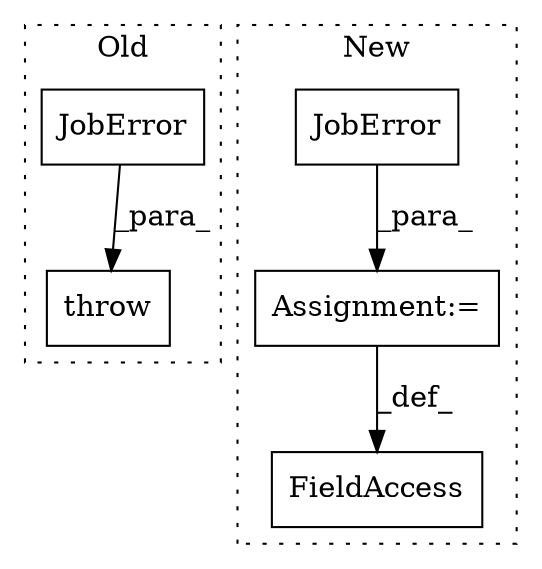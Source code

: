 digraph G {
subgraph cluster0 {
1 [label="JobError" a="32" s="16357,16407" l="9,1" shape="box"];
3 [label="throw" a="53" s="16351" l="6" shape="box"];
label = "Old";
style="dotted";
}
subgraph cluster1 {
2 [label="JobError" a="32" s="16443,16483" l="9,1" shape="box"];
4 [label="FieldAccess" a="22" s="16428" l="14" shape="box"];
5 [label="Assignment:=" a="7" s="16442" l="1" shape="box"];
label = "New";
style="dotted";
}
1 -> 3 [label="_para_"];
2 -> 5 [label="_para_"];
5 -> 4 [label="_def_"];
}